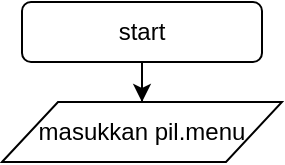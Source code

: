 <mxfile version="13.0.2" type="github">
  <diagram id="ebdJBXKXP5XJlpO1t2-k" name="Halaman-1">
    <mxGraphModel dx="868" dy="450" grid="1" gridSize="10" guides="1" tooltips="1" connect="1" arrows="1" fold="1" page="1" pageScale="1" pageWidth="850" pageHeight="1100" math="0" shadow="0">
      <root>
        <mxCell id="0" />
        <mxCell id="1" parent="0" />
        <mxCell id="0wTifhs9pVpjUrF7IxjW-2" style="edgeStyle=orthogonalEdgeStyle;rounded=0;orthogonalLoop=1;jettySize=auto;html=1;" edge="1" parent="1" source="0wTifhs9pVpjUrF7IxjW-1" target="0wTifhs9pVpjUrF7IxjW-3">
          <mxGeometry relative="1" as="geometry">
            <mxPoint x="130" y="100" as="targetPoint" />
          </mxGeometry>
        </mxCell>
        <mxCell id="0wTifhs9pVpjUrF7IxjW-1" value="start" style="rounded=1;whiteSpace=wrap;html=1;" vertex="1" parent="1">
          <mxGeometry x="70" y="40" width="120" height="30" as="geometry" />
        </mxCell>
        <mxCell id="0wTifhs9pVpjUrF7IxjW-3" value="masukkan pil.menu" style="shape=parallelogram;perimeter=parallelogramPerimeter;whiteSpace=wrap;html=1;" vertex="1" parent="1">
          <mxGeometry x="60" y="90" width="140" height="30" as="geometry" />
        </mxCell>
      </root>
    </mxGraphModel>
  </diagram>
</mxfile>
